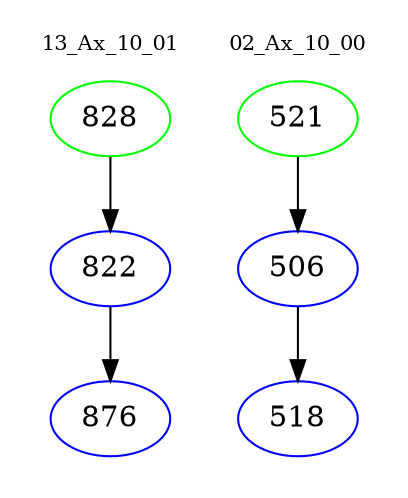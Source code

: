 digraph{
subgraph cluster_0 {
color = white
label = "13_Ax_10_01";
fontsize=10;
T0_828 [label="828", color="green"]
T0_828 -> T0_822 [color="black"]
T0_822 [label="822", color="blue"]
T0_822 -> T0_876 [color="black"]
T0_876 [label="876", color="blue"]
}
subgraph cluster_1 {
color = white
label = "02_Ax_10_00";
fontsize=10;
T1_521 [label="521", color="green"]
T1_521 -> T1_506 [color="black"]
T1_506 [label="506", color="blue"]
T1_506 -> T1_518 [color="black"]
T1_518 [label="518", color="blue"]
}
}
